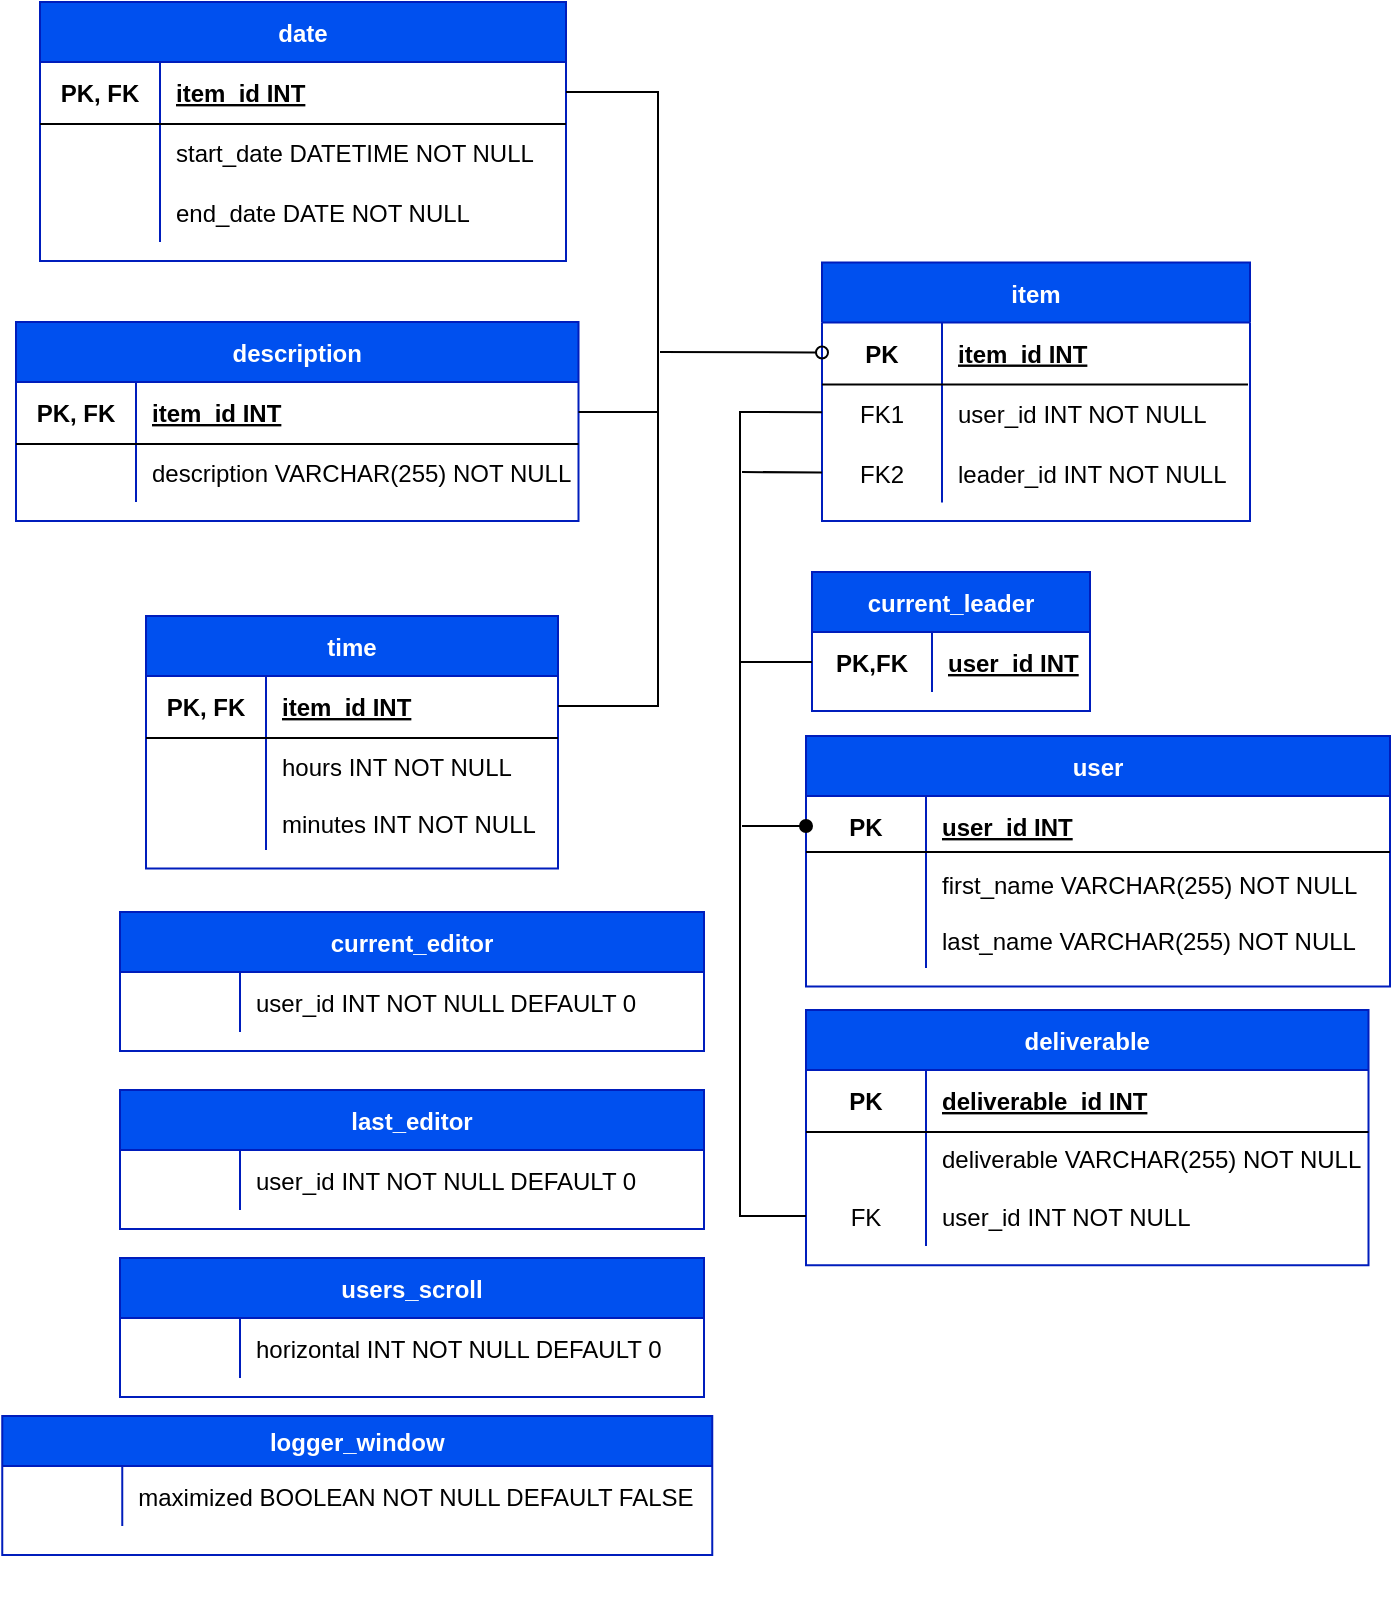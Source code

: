 <mxfile version="14.1.8" type="device"><diagram id="bYAOIsTHdRPR66ZtjGX8" name="Page-1"><mxGraphModel dx="1712" dy="1610" grid="0" gridSize="10" guides="1" tooltips="1" connect="1" arrows="1" fold="1" page="1" pageScale="1" pageWidth="850" pageHeight="1100" math="0" shadow="0"><root><mxCell id="0"/><mxCell id="1" parent="0"/><mxCell id="xfHz_J1VuN-92PHyVg03-23" value="" style="group" parent="1" vertex="1" connectable="0"><mxGeometry x="-770" y="-735" width="281.25" height="99.5" as="geometry"/></mxCell><mxCell id="xfHz_J1VuN-92PHyVg03-24" value="description" style="shape=table;startSize=30;container=1;collapsible=1;childLayout=tableLayout;fixedRows=1;rowLines=0;fontStyle=1;align=center;resizeLast=1;fillColor=#0050ef;strokeColor=#001DBC;fontColor=#ffffff;" parent="xfHz_J1VuN-92PHyVg03-23" vertex="1"><mxGeometry width="281.25" height="99.5" as="geometry"/></mxCell><mxCell id="xfHz_J1VuN-92PHyVg03-25" value="" style="shape=partialRectangle;collapsible=0;dropTarget=0;pointerEvents=0;fillColor=none;top=0;left=0;bottom=0;right=0;points=[[0,0.5],[1,0.5]];portConstraint=eastwest;" parent="xfHz_J1VuN-92PHyVg03-24" vertex="1"><mxGeometry y="30" width="281.25" height="30" as="geometry"/></mxCell><mxCell id="xfHz_J1VuN-92PHyVg03-26" value="PK, FK" style="shape=partialRectangle;connectable=0;fillColor=none;top=0;left=0;bottom=0;right=0;editable=1;overflow=hidden;fontStyle=1" parent="xfHz_J1VuN-92PHyVg03-25" vertex="1"><mxGeometry width="60" height="30" as="geometry"/></mxCell><mxCell id="xfHz_J1VuN-92PHyVg03-27" value="item_id INT" style="shape=partialRectangle;connectable=0;fillColor=none;top=0;left=0;bottom=0;right=0;align=left;spacingLeft=6;overflow=hidden;fontStyle=5" parent="xfHz_J1VuN-92PHyVg03-25" vertex="1"><mxGeometry x="60" width="221.25" height="30" as="geometry"/></mxCell><mxCell id="xfHz_J1VuN-92PHyVg03-28" style="shape=partialRectangle;collapsible=0;dropTarget=0;pointerEvents=0;fillColor=none;top=0;left=0;bottom=0;right=0;points=[[0,0.5],[1,0.5]];portConstraint=eastwest;" parent="xfHz_J1VuN-92PHyVg03-24" vertex="1"><mxGeometry y="60" width="281.25" height="30" as="geometry"/></mxCell><mxCell id="xfHz_J1VuN-92PHyVg03-29" style="shape=partialRectangle;connectable=0;fillColor=none;top=0;left=0;bottom=0;right=0;editable=1;overflow=hidden;fontStyle=0" parent="xfHz_J1VuN-92PHyVg03-28" vertex="1"><mxGeometry width="60" height="30" as="geometry"/></mxCell><mxCell id="xfHz_J1VuN-92PHyVg03-30" value="description VARCHAR(255) NOT NULL" style="shape=partialRectangle;connectable=0;fillColor=none;top=0;left=0;bottom=0;right=0;align=left;spacingLeft=6;overflow=hidden;fontStyle=0" parent="xfHz_J1VuN-92PHyVg03-28" vertex="1"><mxGeometry x="60" width="221.25" height="30" as="geometry"/></mxCell><mxCell id="xfHz_J1VuN-92PHyVg03-31" value="" style="line;strokeWidth=1;fillColor=none;align=left;verticalAlign=middle;spacingTop=-1;spacingLeft=3;spacingRight=3;rotatable=0;labelPosition=right;points=[];portConstraint=eastwest;" parent="xfHz_J1VuN-92PHyVg03-23" vertex="1"><mxGeometry y="57" width="281.25" height="8" as="geometry"/></mxCell><mxCell id="xfHz_J1VuN-92PHyVg03-51" value="" style="group" parent="1" vertex="1" connectable="0"><mxGeometry x="-375" y="-528" width="292" height="125.25" as="geometry"/></mxCell><mxCell id="xfHz_J1VuN-92PHyVg03-8" value="user" style="shape=table;startSize=30;container=1;collapsible=1;childLayout=tableLayout;fixedRows=1;rowLines=0;fontStyle=1;align=center;resizeLast=1;fillColor=#0050ef;strokeColor=#001DBC;fontColor=#ffffff;" parent="xfHz_J1VuN-92PHyVg03-51" vertex="1"><mxGeometry width="292" height="125.25" as="geometry"/></mxCell><mxCell id="xfHz_J1VuN-92PHyVg03-9" value="" style="shape=partialRectangle;collapsible=0;dropTarget=0;pointerEvents=0;fillColor=none;top=0;left=0;bottom=0;right=0;points=[[0,0.5],[1,0.5]];portConstraint=eastwest;" parent="xfHz_J1VuN-92PHyVg03-8" vertex="1"><mxGeometry y="30" width="292" height="30" as="geometry"/></mxCell><mxCell id="xfHz_J1VuN-92PHyVg03-10" value="PK" style="shape=partialRectangle;connectable=0;fillColor=none;top=0;left=0;bottom=0;right=0;editable=1;overflow=hidden;fontStyle=1" parent="xfHz_J1VuN-92PHyVg03-9" vertex="1"><mxGeometry width="60" height="30" as="geometry"/></mxCell><mxCell id="xfHz_J1VuN-92PHyVg03-11" value="user_id INT" style="shape=partialRectangle;connectable=0;fillColor=none;top=0;left=0;bottom=0;right=0;align=left;spacingLeft=6;overflow=hidden;fontStyle=5" parent="xfHz_J1VuN-92PHyVg03-9" vertex="1"><mxGeometry x="60" width="232" height="30" as="geometry"/></mxCell><mxCell id="xfHz_J1VuN-92PHyVg03-12" style="shape=partialRectangle;collapsible=0;dropTarget=0;pointerEvents=0;fillColor=none;top=0;left=0;bottom=0;right=0;points=[[0,0.5],[1,0.5]];portConstraint=eastwest;" parent="xfHz_J1VuN-92PHyVg03-8" vertex="1"><mxGeometry y="60" width="292" height="28" as="geometry"/></mxCell><mxCell id="xfHz_J1VuN-92PHyVg03-13" value="" style="shape=partialRectangle;connectable=0;fillColor=none;top=0;left=0;bottom=0;right=0;editable=1;overflow=hidden;fontStyle=0" parent="xfHz_J1VuN-92PHyVg03-12" vertex="1"><mxGeometry width="60" height="28" as="geometry"/></mxCell><mxCell id="xfHz_J1VuN-92PHyVg03-14" value="first_name VARCHAR(255) NOT NULL" style="shape=partialRectangle;connectable=0;fillColor=none;top=0;left=0;bottom=0;right=0;align=left;spacingLeft=6;overflow=hidden;fontStyle=0" parent="xfHz_J1VuN-92PHyVg03-12" vertex="1"><mxGeometry x="60" width="232" height="28" as="geometry"/></mxCell><mxCell id="xfHz_J1VuN-92PHyVg03-173" style="shape=partialRectangle;collapsible=0;dropTarget=0;pointerEvents=0;fillColor=none;top=0;left=0;bottom=0;right=0;points=[[0,0.5],[1,0.5]];portConstraint=eastwest;" parent="xfHz_J1VuN-92PHyVg03-8" vertex="1"><mxGeometry y="88" width="292" height="28" as="geometry"/></mxCell><mxCell id="xfHz_J1VuN-92PHyVg03-174" value="" style="shape=partialRectangle;connectable=0;fillColor=none;top=0;left=0;bottom=0;right=0;editable=1;overflow=hidden;fontStyle=0" parent="xfHz_J1VuN-92PHyVg03-173" vertex="1"><mxGeometry width="60" height="28" as="geometry"/></mxCell><mxCell id="xfHz_J1VuN-92PHyVg03-175" value="last_name VARCHAR(255) NOT NULL" style="shape=partialRectangle;connectable=0;fillColor=none;top=0;left=0;bottom=0;right=0;align=left;spacingLeft=6;overflow=hidden;fontStyle=0" parent="xfHz_J1VuN-92PHyVg03-173" vertex="1"><mxGeometry x="60" width="232" height="28" as="geometry"/></mxCell><mxCell id="xfHz_J1VuN-92PHyVg03-50" value="" style="line;strokeWidth=1;fillColor=none;align=left;verticalAlign=middle;spacingTop=-1;spacingLeft=3;spacingRight=3;rotatable=0;labelPosition=right;points=[];portConstraint=eastwest;" parent="xfHz_J1VuN-92PHyVg03-51" vertex="1"><mxGeometry y="54" width="292" height="8" as="geometry"/></mxCell><mxCell id="xfHz_J1VuN-92PHyVg03-55" value="" style="group" parent="1" vertex="1" connectable="0"><mxGeometry x="-705" y="-588" width="206" height="99.5" as="geometry"/></mxCell><mxCell id="xfHz_J1VuN-92PHyVg03-56" value="time" style="shape=table;startSize=30;container=1;collapsible=1;childLayout=tableLayout;fixedRows=1;rowLines=0;fontStyle=1;align=center;resizeLast=1;fillColor=#0050ef;strokeColor=#001DBC;fontColor=#ffffff;" parent="xfHz_J1VuN-92PHyVg03-55" vertex="1"><mxGeometry width="206" height="126.25" as="geometry"/></mxCell><mxCell id="xfHz_J1VuN-92PHyVg03-57" value="" style="shape=partialRectangle;collapsible=0;dropTarget=0;pointerEvents=0;fillColor=none;top=0;left=0;bottom=0;right=0;points=[[0,0.5],[1,0.5]];portConstraint=eastwest;" parent="xfHz_J1VuN-92PHyVg03-56" vertex="1"><mxGeometry y="30" width="206" height="30" as="geometry"/></mxCell><mxCell id="xfHz_J1VuN-92PHyVg03-58" value="PK, FK" style="shape=partialRectangle;connectable=0;fillColor=none;top=0;left=0;bottom=0;right=0;editable=1;overflow=hidden;fontStyle=1" parent="xfHz_J1VuN-92PHyVg03-57" vertex="1"><mxGeometry width="60" height="30" as="geometry"/></mxCell><mxCell id="xfHz_J1VuN-92PHyVg03-59" value="item_id INT" style="shape=partialRectangle;connectable=0;fillColor=none;top=0;left=0;bottom=0;right=0;align=left;spacingLeft=6;overflow=hidden;fontStyle=5" parent="xfHz_J1VuN-92PHyVg03-57" vertex="1"><mxGeometry x="60" width="146" height="30" as="geometry"/></mxCell><mxCell id="xfHz_J1VuN-92PHyVg03-63" style="shape=partialRectangle;collapsible=0;dropTarget=0;pointerEvents=0;fillColor=none;top=0;left=0;bottom=0;right=0;points=[[0,0.5],[1,0.5]];portConstraint=eastwest;" parent="xfHz_J1VuN-92PHyVg03-56" vertex="1"><mxGeometry y="60" width="206" height="30" as="geometry"/></mxCell><mxCell id="xfHz_J1VuN-92PHyVg03-64" style="shape=partialRectangle;connectable=0;fillColor=none;top=0;left=0;bottom=0;right=0;editable=1;overflow=hidden;fontStyle=0" parent="xfHz_J1VuN-92PHyVg03-63" vertex="1"><mxGeometry width="60" height="30" as="geometry"/></mxCell><mxCell id="xfHz_J1VuN-92PHyVg03-65" value="hours INT NOT NULL" style="shape=partialRectangle;connectable=0;fillColor=none;top=0;left=0;bottom=0;right=0;align=left;spacingLeft=6;overflow=hidden;fontStyle=0" parent="xfHz_J1VuN-92PHyVg03-63" vertex="1"><mxGeometry x="60" width="146" height="30" as="geometry"/></mxCell><mxCell id="xfHz_J1VuN-92PHyVg03-143" style="shape=partialRectangle;collapsible=0;dropTarget=0;pointerEvents=0;fillColor=none;top=0;left=0;bottom=0;right=0;points=[[0,0.5],[1,0.5]];portConstraint=eastwest;" parent="xfHz_J1VuN-92PHyVg03-56" vertex="1"><mxGeometry y="90" width="206" height="27" as="geometry"/></mxCell><mxCell id="xfHz_J1VuN-92PHyVg03-144" style="shape=partialRectangle;connectable=0;fillColor=none;top=0;left=0;bottom=0;right=0;editable=1;overflow=hidden;fontStyle=0" parent="xfHz_J1VuN-92PHyVg03-143" vertex="1"><mxGeometry width="60" height="27" as="geometry"/></mxCell><mxCell id="xfHz_J1VuN-92PHyVg03-145" value="minutes INT NOT NULL" style="shape=partialRectangle;connectable=0;fillColor=none;top=0;left=0;bottom=0;right=0;align=left;spacingLeft=6;overflow=hidden;fontStyle=0" parent="xfHz_J1VuN-92PHyVg03-143" vertex="1"><mxGeometry x="60" width="146" height="27" as="geometry"/></mxCell><mxCell id="xfHz_J1VuN-92PHyVg03-66" value="" style="line;strokeWidth=1;fillColor=none;align=left;verticalAlign=middle;spacingTop=-1;spacingLeft=3;spacingRight=3;rotatable=0;labelPosition=right;points=[];portConstraint=eastwest;" parent="xfHz_J1VuN-92PHyVg03-55" vertex="1"><mxGeometry y="57" width="206" height="8" as="geometry"/></mxCell><mxCell id="xfHz_J1VuN-92PHyVg03-67" value="" style="group" parent="1" vertex="1" connectable="0"><mxGeometry x="-758" y="-895" width="263" height="99.5" as="geometry"/></mxCell><mxCell id="xfHz_J1VuN-92PHyVg03-68" value="date" style="shape=table;startSize=30;container=1;collapsible=1;childLayout=tableLayout;fixedRows=1;rowLines=0;fontStyle=1;align=center;resizeLast=1;fillColor=#0050ef;strokeColor=#001DBC;fontColor=#ffffff;" parent="xfHz_J1VuN-92PHyVg03-67" vertex="1"><mxGeometry width="263" height="129.5" as="geometry"/></mxCell><mxCell id="xfHz_J1VuN-92PHyVg03-69" value="" style="shape=partialRectangle;collapsible=0;dropTarget=0;pointerEvents=0;fillColor=none;top=0;left=0;bottom=0;right=0;points=[[0,0.5],[1,0.5]];portConstraint=eastwest;" parent="xfHz_J1VuN-92PHyVg03-68" vertex="1"><mxGeometry y="30" width="263" height="30" as="geometry"/></mxCell><mxCell id="xfHz_J1VuN-92PHyVg03-70" value="PK, FK" style="shape=partialRectangle;connectable=0;fillColor=none;top=0;left=0;bottom=0;right=0;editable=1;overflow=hidden;fontStyle=1" parent="xfHz_J1VuN-92PHyVg03-69" vertex="1"><mxGeometry width="60" height="30" as="geometry"/></mxCell><mxCell id="xfHz_J1VuN-92PHyVg03-71" value="item_id INT" style="shape=partialRectangle;connectable=0;fillColor=none;top=0;left=0;bottom=0;right=0;align=left;spacingLeft=6;overflow=hidden;fontStyle=5" parent="xfHz_J1VuN-92PHyVg03-69" vertex="1"><mxGeometry x="60" width="203" height="30" as="geometry"/></mxCell><mxCell id="xfHz_J1VuN-92PHyVg03-75" style="shape=partialRectangle;collapsible=0;dropTarget=0;pointerEvents=0;fillColor=none;top=0;left=0;bottom=0;right=0;points=[[0,0.5],[1,0.5]];portConstraint=eastwest;" parent="xfHz_J1VuN-92PHyVg03-68" vertex="1"><mxGeometry y="60" width="263" height="30" as="geometry"/></mxCell><mxCell id="xfHz_J1VuN-92PHyVg03-76" style="shape=partialRectangle;connectable=0;fillColor=none;top=0;left=0;bottom=0;right=0;editable=1;overflow=hidden;fontStyle=0" parent="xfHz_J1VuN-92PHyVg03-75" vertex="1"><mxGeometry width="60" height="30" as="geometry"/></mxCell><mxCell id="xfHz_J1VuN-92PHyVg03-77" value="start_date DATETIME NOT NULL" style="shape=partialRectangle;connectable=0;fillColor=none;top=0;left=0;bottom=0;right=0;align=left;spacingLeft=6;overflow=hidden;fontStyle=0" parent="xfHz_J1VuN-92PHyVg03-75" vertex="1"><mxGeometry x="60" width="203" height="30" as="geometry"/></mxCell><mxCell id="2pNxpR_D9z3zoLVvetcD-47" style="shape=partialRectangle;collapsible=0;dropTarget=0;pointerEvents=0;fillColor=none;top=0;left=0;bottom=0;right=0;points=[[0,0.5],[1,0.5]];portConstraint=eastwest;" parent="xfHz_J1VuN-92PHyVg03-68" vertex="1"><mxGeometry y="90" width="263" height="30" as="geometry"/></mxCell><mxCell id="2pNxpR_D9z3zoLVvetcD-48" style="shape=partialRectangle;connectable=0;fillColor=none;top=0;left=0;bottom=0;right=0;editable=1;overflow=hidden;fontStyle=0" parent="2pNxpR_D9z3zoLVvetcD-47" vertex="1"><mxGeometry width="60" height="30" as="geometry"/></mxCell><mxCell id="2pNxpR_D9z3zoLVvetcD-49" value="end_date DATE NOT NULL" style="shape=partialRectangle;connectable=0;fillColor=none;top=0;left=0;bottom=0;right=0;align=left;spacingLeft=6;overflow=hidden;fontStyle=0" parent="2pNxpR_D9z3zoLVvetcD-47" vertex="1"><mxGeometry x="60" width="203" height="30" as="geometry"/></mxCell><mxCell id="xfHz_J1VuN-92PHyVg03-78" value="" style="line;strokeWidth=1;fillColor=none;align=left;verticalAlign=middle;spacingTop=-1;spacingLeft=3;spacingRight=3;rotatable=0;labelPosition=right;points=[];portConstraint=eastwest;" parent="xfHz_J1VuN-92PHyVg03-67" vertex="1"><mxGeometry y="57" width="263" height="8" as="geometry"/></mxCell><mxCell id="xfHz_J1VuN-92PHyVg03-150" value="" style="group" parent="1" vertex="1" connectable="0"><mxGeometry x="-367" y="-764.75" width="239" height="129.25" as="geometry"/></mxCell><mxCell id="xfHz_J1VuN-92PHyVg03-151" value="item" style="shape=table;startSize=30;container=1;collapsible=1;childLayout=tableLayout;fixedRows=1;rowLines=0;fontStyle=1;align=center;resizeLast=1;fillColor=#0050ef;strokeColor=#001DBC;fontColor=#ffffff;" parent="xfHz_J1VuN-92PHyVg03-150" vertex="1"><mxGeometry width="214" height="129.25" as="geometry"/></mxCell><mxCell id="xfHz_J1VuN-92PHyVg03-152" value="" style="shape=partialRectangle;collapsible=0;dropTarget=0;pointerEvents=0;fillColor=none;top=0;left=0;bottom=0;right=0;points=[[0,0.5],[1,0.5]];portConstraint=eastwest;" parent="xfHz_J1VuN-92PHyVg03-151" vertex="1"><mxGeometry y="30" width="214" height="30" as="geometry"/></mxCell><mxCell id="xfHz_J1VuN-92PHyVg03-153" value="PK" style="shape=partialRectangle;connectable=0;fillColor=none;top=0;left=0;bottom=0;right=0;editable=1;overflow=hidden;fontStyle=1" parent="xfHz_J1VuN-92PHyVg03-152" vertex="1"><mxGeometry width="60" height="30" as="geometry"/></mxCell><mxCell id="xfHz_J1VuN-92PHyVg03-154" value="item_id INT" style="shape=partialRectangle;connectable=0;fillColor=none;top=0;left=0;bottom=0;right=0;align=left;spacingLeft=6;overflow=hidden;fontStyle=5" parent="xfHz_J1VuN-92PHyVg03-152" vertex="1"><mxGeometry x="60" width="154" height="30" as="geometry"/></mxCell><mxCell id="2pNxpR_D9z3zoLVvetcD-125" style="shape=partialRectangle;collapsible=0;dropTarget=0;pointerEvents=0;fillColor=none;top=0;left=0;bottom=0;right=0;points=[[0,0.5],[1,0.5]];portConstraint=eastwest;" parent="xfHz_J1VuN-92PHyVg03-151" vertex="1"><mxGeometry y="60" width="214" height="30" as="geometry"/></mxCell><mxCell id="2pNxpR_D9z3zoLVvetcD-126" value="FK1" style="shape=partialRectangle;connectable=0;fillColor=none;top=0;left=0;bottom=0;right=0;editable=1;overflow=hidden;fontStyle=0" parent="2pNxpR_D9z3zoLVvetcD-125" vertex="1"><mxGeometry width="60" height="30" as="geometry"/></mxCell><mxCell id="2pNxpR_D9z3zoLVvetcD-127" value="user_id INT NOT NULL" style="shape=partialRectangle;connectable=0;fillColor=none;top=0;left=0;bottom=0;right=0;align=left;spacingLeft=6;overflow=hidden;fontStyle=0" parent="2pNxpR_D9z3zoLVvetcD-125" vertex="1"><mxGeometry x="60" width="154" height="30" as="geometry"/></mxCell><mxCell id="xfHz_J1VuN-92PHyVg03-155" style="shape=partialRectangle;collapsible=0;dropTarget=0;pointerEvents=0;fillColor=none;top=0;left=0;bottom=0;right=0;points=[[0,0.5],[1,0.5]];portConstraint=eastwest;" parent="xfHz_J1VuN-92PHyVg03-151" vertex="1"><mxGeometry y="90" width="214" height="30" as="geometry"/></mxCell><mxCell id="xfHz_J1VuN-92PHyVg03-156" value="FK2" style="shape=partialRectangle;connectable=0;fillColor=none;top=0;left=0;bottom=0;right=0;editable=1;overflow=hidden;fontStyle=0" parent="xfHz_J1VuN-92PHyVg03-155" vertex="1"><mxGeometry width="60" height="30" as="geometry"/></mxCell><mxCell id="xfHz_J1VuN-92PHyVg03-157" value="leader_id INT NOT NULL" style="shape=partialRectangle;connectable=0;fillColor=none;top=0;left=0;bottom=0;right=0;align=left;spacingLeft=6;overflow=hidden;fontStyle=0" parent="xfHz_J1VuN-92PHyVg03-155" vertex="1"><mxGeometry x="60" width="154" height="30" as="geometry"/></mxCell><mxCell id="xfHz_J1VuN-92PHyVg03-164" value="" style="line;strokeWidth=1;fillColor=none;align=left;verticalAlign=middle;spacingTop=-1;spacingLeft=3;spacingRight=3;rotatable=0;labelPosition=right;points=[];portConstraint=eastwest;" parent="xfHz_J1VuN-92PHyVg03-150" vertex="1"><mxGeometry y="57" width="213" height="8" as="geometry"/></mxCell><mxCell id="2pNxpR_D9z3zoLVvetcD-2" value="" style="group" parent="1" vertex="1" connectable="0"><mxGeometry x="-375" y="-391" width="281.25" height="99.5" as="geometry"/></mxCell><mxCell id="2pNxpR_D9z3zoLVvetcD-3" value="deliverable" style="shape=table;startSize=30;container=1;collapsible=1;childLayout=tableLayout;fixedRows=1;rowLines=0;fontStyle=1;align=center;resizeLast=1;fillColor=#0050ef;strokeColor=#001DBC;fontColor=#ffffff;" parent="2pNxpR_D9z3zoLVvetcD-2" vertex="1"><mxGeometry width="281.25" height="127.65" as="geometry"/></mxCell><mxCell id="2pNxpR_D9z3zoLVvetcD-4" value="" style="shape=partialRectangle;collapsible=0;dropTarget=0;pointerEvents=0;fillColor=none;top=0;left=0;bottom=0;right=0;points=[[0,0.5],[1,0.5]];portConstraint=eastwest;" parent="2pNxpR_D9z3zoLVvetcD-3" vertex="1"><mxGeometry y="30" width="281.25" height="30" as="geometry"/></mxCell><mxCell id="2pNxpR_D9z3zoLVvetcD-5" value="PK" style="shape=partialRectangle;connectable=0;fillColor=none;top=0;left=0;bottom=0;right=0;editable=1;overflow=hidden;fontStyle=1" parent="2pNxpR_D9z3zoLVvetcD-4" vertex="1"><mxGeometry width="60" height="30" as="geometry"/></mxCell><mxCell id="2pNxpR_D9z3zoLVvetcD-6" value="deliverable_id INT" style="shape=partialRectangle;connectable=0;fillColor=none;top=0;left=0;bottom=0;right=0;align=left;spacingLeft=6;overflow=hidden;fontStyle=5" parent="2pNxpR_D9z3zoLVvetcD-4" vertex="1"><mxGeometry x="60" width="221.25" height="30" as="geometry"/></mxCell><mxCell id="2pNxpR_D9z3zoLVvetcD-44" style="shape=partialRectangle;collapsible=0;dropTarget=0;pointerEvents=0;fillColor=none;top=0;left=0;bottom=0;right=0;points=[[0,0.5],[1,0.5]];portConstraint=eastwest;" parent="2pNxpR_D9z3zoLVvetcD-3" vertex="1"><mxGeometry y="60" width="281.25" height="28" as="geometry"/></mxCell><mxCell id="2pNxpR_D9z3zoLVvetcD-45" style="shape=partialRectangle;connectable=0;fillColor=none;top=0;left=0;bottom=0;right=0;editable=1;overflow=hidden;fontStyle=0" parent="2pNxpR_D9z3zoLVvetcD-44" vertex="1"><mxGeometry width="60" height="28" as="geometry"/></mxCell><mxCell id="2pNxpR_D9z3zoLVvetcD-46" value="deliverable VARCHAR(255) NOT NULL" style="shape=partialRectangle;connectable=0;fillColor=none;top=0;left=0;bottom=0;right=0;align=left;spacingLeft=6;overflow=hidden;fontStyle=0" parent="2pNxpR_D9z3zoLVvetcD-44" vertex="1"><mxGeometry x="60" width="221.25" height="28" as="geometry"/></mxCell><mxCell id="2pNxpR_D9z3zoLVvetcD-7" style="shape=partialRectangle;collapsible=0;dropTarget=0;pointerEvents=0;fillColor=none;top=0;left=0;bottom=0;right=0;points=[[0,0.5],[1,0.5]];portConstraint=eastwest;" parent="2pNxpR_D9z3zoLVvetcD-3" vertex="1"><mxGeometry y="88" width="281.25" height="30" as="geometry"/></mxCell><mxCell id="2pNxpR_D9z3zoLVvetcD-8" value="FK" style="shape=partialRectangle;connectable=0;fillColor=none;top=0;left=0;bottom=0;right=0;editable=1;overflow=hidden;fontStyle=0" parent="2pNxpR_D9z3zoLVvetcD-7" vertex="1"><mxGeometry width="60" height="30" as="geometry"/></mxCell><mxCell id="2pNxpR_D9z3zoLVvetcD-9" value="user_id INT NOT NULL" style="shape=partialRectangle;connectable=0;fillColor=none;top=0;left=0;bottom=0;right=0;align=left;spacingLeft=6;overflow=hidden;fontStyle=0" parent="2pNxpR_D9z3zoLVvetcD-7" vertex="1"><mxGeometry x="60" width="221.25" height="30" as="geometry"/></mxCell><mxCell id="2pNxpR_D9z3zoLVvetcD-10" value="" style="line;strokeWidth=1;fillColor=none;align=left;verticalAlign=middle;spacingTop=-1;spacingLeft=3;spacingRight=3;rotatable=0;labelPosition=right;points=[];portConstraint=eastwest;" parent="2pNxpR_D9z3zoLVvetcD-2" vertex="1"><mxGeometry y="57" width="281.25" height="8" as="geometry"/></mxCell><mxCell id="2pNxpR_D9z3zoLVvetcD-129" value="" style="endArrow=none;html=1;rounded=0;exitX=0;exitY=0.5;exitDx=0;exitDy=0;" parent="1" source="2pNxpR_D9z3zoLVvetcD-7" target="2pNxpR_D9z3zoLVvetcD-125" edge="1"><mxGeometry width="50" height="50" relative="1" as="geometry"><mxPoint x="-459" y="-196" as="sourcePoint"/><mxPoint x="-393" y="-711" as="targetPoint"/><Array as="points"><mxPoint x="-408" y="-288"/><mxPoint x="-408" y="-568"/><mxPoint x="-408" y="-690"/></Array></mxGeometry></mxCell><mxCell id="2pNxpR_D9z3zoLVvetcD-130" value="" style="endArrow=none;html=1;entryX=1;entryY=0.5;entryDx=0;entryDy=0;rounded=0;exitX=1;exitY=0.5;exitDx=0;exitDy=0;" parent="1" source="xfHz_J1VuN-92PHyVg03-57" target="xfHz_J1VuN-92PHyVg03-69" edge="1"><mxGeometry width="50" height="50" relative="1" as="geometry"><mxPoint x="-361.63" y="-349" as="sourcePoint"/><mxPoint x="-346" y="-687" as="targetPoint"/><Array as="points"><mxPoint x="-449" y="-543"/><mxPoint x="-449" y="-850"/></Array></mxGeometry></mxCell><mxCell id="2pNxpR_D9z3zoLVvetcD-131" value="" style="endArrow=none;html=1;exitX=1;exitY=0.5;exitDx=0;exitDy=0;rounded=0;" parent="1" source="xfHz_J1VuN-92PHyVg03-25" edge="1"><mxGeometry width="50" height="50" relative="1" as="geometry"><mxPoint x="-472" y="-609" as="sourcePoint"/><mxPoint x="-449" y="-690" as="targetPoint"/></mxGeometry></mxCell><mxCell id="2pNxpR_D9z3zoLVvetcD-132" value="" style="endArrow=oval;html=1;entryX=0;entryY=0.5;entryDx=0;entryDy=0;rounded=0;endFill=0;" parent="1" target="xfHz_J1VuN-92PHyVg03-152" edge="1"><mxGeometry width="50" height="50" relative="1" as="geometry"><mxPoint x="-448" y="-720" as="sourcePoint"/><mxPoint x="-440" y="-551" as="targetPoint"/></mxGeometry></mxCell><mxCell id="2pNxpR_D9z3zoLVvetcD-133" value="" style="endArrow=none;html=1;entryX=0;entryY=0.5;entryDx=0;entryDy=0;rounded=0;" parent="1" target="xfHz_J1VuN-92PHyVg03-155" edge="1"><mxGeometry width="50" height="50" relative="1" as="geometry"><mxPoint x="-407" y="-660" as="sourcePoint"/><mxPoint x="-347" y="-588" as="targetPoint"/></mxGeometry></mxCell><mxCell id="2pNxpR_D9z3zoLVvetcD-134" value="" style="endArrow=oval;html=1;entryX=0;entryY=0.5;entryDx=0;entryDy=0;rounded=0;endFill=1;" parent="1" target="xfHz_J1VuN-92PHyVg03-9" edge="1"><mxGeometry width="50" height="50" relative="1" as="geometry"><mxPoint x="-407" y="-483" as="sourcePoint"/><mxPoint x="-347" y="-528" as="targetPoint"/></mxGeometry></mxCell><mxCell id="g5DiEKOB-vO-3vB16n4p-28" value="" style="group" parent="1" vertex="1" connectable="0"><mxGeometry x="-718" y="-440" width="292" height="99.5" as="geometry"/></mxCell><mxCell id="g5DiEKOB-vO-3vB16n4p-29" value="current_editor" style="shape=table;startSize=30;container=1;collapsible=1;childLayout=tableLayout;fixedRows=1;rowLines=0;fontStyle=1;align=center;resizeLast=1;fillColor=#0050ef;strokeColor=#001DBC;fontColor=#ffffff;" parent="g5DiEKOB-vO-3vB16n4p-28" vertex="1"><mxGeometry width="292" height="69.5" as="geometry"/></mxCell><mxCell id="g5DiEKOB-vO-3vB16n4p-30" style="shape=partialRectangle;collapsible=0;dropTarget=0;pointerEvents=0;fillColor=none;top=0;left=0;bottom=0;right=0;points=[[0,0.5],[1,0.5]];portConstraint=eastwest;" parent="g5DiEKOB-vO-3vB16n4p-29" vertex="1"><mxGeometry y="30" width="292" height="30" as="geometry"/></mxCell><mxCell id="g5DiEKOB-vO-3vB16n4p-31" value="" style="shape=partialRectangle;connectable=0;fillColor=none;top=0;left=0;bottom=0;right=0;editable=1;overflow=hidden;fontStyle=0" parent="g5DiEKOB-vO-3vB16n4p-30" vertex="1"><mxGeometry width="60" height="30" as="geometry"/></mxCell><mxCell id="g5DiEKOB-vO-3vB16n4p-32" value="user_id INT NOT NULL DEFAULT 0" style="shape=partialRectangle;connectable=0;fillColor=none;top=0;left=0;bottom=0;right=0;align=left;spacingLeft=6;overflow=hidden;fontStyle=0" parent="g5DiEKOB-vO-3vB16n4p-30" vertex="1"><mxGeometry x="60" width="232" height="30" as="geometry"/></mxCell><mxCell id="g5DiEKOB-vO-3vB16n4p-44" value="" style="group" parent="1" vertex="1" connectable="0"><mxGeometry x="-718" y="-351" width="292" height="99.5" as="geometry"/></mxCell><mxCell id="g5DiEKOB-vO-3vB16n4p-45" value="last_editor" style="shape=table;startSize=30;container=1;collapsible=1;childLayout=tableLayout;fixedRows=1;rowLines=0;fontStyle=1;align=center;resizeLast=1;fillColor=#0050ef;strokeColor=#001DBC;fontColor=#ffffff;" parent="g5DiEKOB-vO-3vB16n4p-44" vertex="1"><mxGeometry width="292" height="69.5" as="geometry"/></mxCell><mxCell id="g5DiEKOB-vO-3vB16n4p-46" style="shape=partialRectangle;collapsible=0;dropTarget=0;pointerEvents=0;fillColor=none;top=0;left=0;bottom=0;right=0;points=[[0,0.5],[1,0.5]];portConstraint=eastwest;" parent="g5DiEKOB-vO-3vB16n4p-45" vertex="1"><mxGeometry y="30" width="292" height="30" as="geometry"/></mxCell><mxCell id="g5DiEKOB-vO-3vB16n4p-47" value="" style="shape=partialRectangle;connectable=0;fillColor=none;top=0;left=0;bottom=0;right=0;editable=1;overflow=hidden;fontStyle=0" parent="g5DiEKOB-vO-3vB16n4p-46" vertex="1"><mxGeometry width="60" height="30" as="geometry"/></mxCell><mxCell id="g5DiEKOB-vO-3vB16n4p-48" value="user_id INT NOT NULL DEFAULT 0" style="shape=partialRectangle;connectable=0;fillColor=none;top=0;left=0;bottom=0;right=0;align=left;spacingLeft=6;overflow=hidden;fontStyle=0" parent="g5DiEKOB-vO-3vB16n4p-46" vertex="1"><mxGeometry x="60" width="232" height="30" as="geometry"/></mxCell><mxCell id="g5DiEKOB-vO-3vB16n4p-57" value="" style="group" parent="1" vertex="1" connectable="0"><mxGeometry x="-372" y="-610" width="292" height="99.5" as="geometry"/></mxCell><mxCell id="g5DiEKOB-vO-3vB16n4p-58" value="current_leader" style="shape=table;startSize=30;container=1;collapsible=1;childLayout=tableLayout;fixedRows=1;rowLines=0;fontStyle=1;align=center;resizeLast=1;fillColor=#0050ef;strokeColor=#001DBC;fontColor=#ffffff;" parent="g5DiEKOB-vO-3vB16n4p-57" vertex="1"><mxGeometry width="139" height="69.5" as="geometry"/></mxCell><mxCell id="g5DiEKOB-vO-3vB16n4p-59" style="shape=partialRectangle;collapsible=0;dropTarget=0;pointerEvents=0;fillColor=none;top=0;left=0;bottom=0;right=0;points=[[0,0.5],[1,0.5]];portConstraint=eastwest;" parent="g5DiEKOB-vO-3vB16n4p-58" vertex="1"><mxGeometry y="30" width="139" height="30" as="geometry"/></mxCell><mxCell id="g5DiEKOB-vO-3vB16n4p-60" value="PK,FK" style="shape=partialRectangle;connectable=0;fillColor=none;top=0;left=0;bottom=0;right=0;editable=1;overflow=hidden;fontStyle=1" parent="g5DiEKOB-vO-3vB16n4p-59" vertex="1"><mxGeometry width="60" height="30" as="geometry"/></mxCell><mxCell id="g5DiEKOB-vO-3vB16n4p-61" value="user_id INT" style="shape=partialRectangle;connectable=0;fillColor=none;top=0;left=0;bottom=0;right=0;align=left;spacingLeft=6;overflow=hidden;fontStyle=5" parent="g5DiEKOB-vO-3vB16n4p-59" vertex="1"><mxGeometry x="60" width="79" height="30" as="geometry"/></mxCell><mxCell id="soLDgxW30mxZeTH7_8PE-1" value="" style="endArrow=none;html=1;entryX=0;entryY=0.5;entryDx=0;entryDy=0;rounded=0;" parent="1" target="g5DiEKOB-vO-3vB16n4p-59" edge="1"><mxGeometry width="50" height="50" relative="1" as="geometry"><mxPoint x="-408" y="-565" as="sourcePoint"/><mxPoint x="-357" y="-649.75" as="targetPoint"/></mxGeometry></mxCell><mxCell id="etwPkXTbiou0km0oCT_o-11" value="" style="group" vertex="1" connectable="0" parent="1"><mxGeometry x="-718" y="-267" width="296.13" height="178.5" as="geometry"/></mxCell><mxCell id="etwPkXTbiou0km0oCT_o-12" value="users_scroll" style="shape=table;startSize=30;container=1;collapsible=1;childLayout=tableLayout;fixedRows=1;rowLines=0;fontStyle=1;align=center;resizeLast=1;fillColor=#0050ef;strokeColor=#001DBC;fontColor=#ffffff;" vertex="1" parent="etwPkXTbiou0km0oCT_o-11"><mxGeometry width="292" height="69.5" as="geometry"/></mxCell><mxCell id="etwPkXTbiou0km0oCT_o-13" style="shape=partialRectangle;collapsible=0;dropTarget=0;pointerEvents=0;fillColor=none;top=0;left=0;bottom=0;right=0;points=[[0,0.5],[1,0.5]];portConstraint=eastwest;" vertex="1" parent="etwPkXTbiou0km0oCT_o-12"><mxGeometry y="30" width="292" height="30" as="geometry"/></mxCell><mxCell id="etwPkXTbiou0km0oCT_o-14" value="" style="shape=partialRectangle;connectable=0;fillColor=none;top=0;left=0;bottom=0;right=0;editable=1;overflow=hidden;fontStyle=0" vertex="1" parent="etwPkXTbiou0km0oCT_o-13"><mxGeometry width="60" height="30" as="geometry"/></mxCell><mxCell id="etwPkXTbiou0km0oCT_o-15" value="horizontal INT NOT NULL DEFAULT 0" style="shape=partialRectangle;connectable=0;fillColor=none;top=0;left=0;bottom=0;right=0;align=left;spacingLeft=6;overflow=hidden;fontStyle=0" vertex="1" parent="etwPkXTbiou0km0oCT_o-13"><mxGeometry x="60" width="232" height="30" as="geometry"/></mxCell><mxCell id="etwPkXTbiou0km0oCT_o-6" value="" style="group" vertex="1" connectable="0" parent="etwPkXTbiou0km0oCT_o-11"><mxGeometry x="-58.87" y="79" width="355" height="99.5" as="geometry"/></mxCell><mxCell id="etwPkXTbiou0km0oCT_o-7" value="logger_window" style="shape=table;startSize=25;container=1;collapsible=1;childLayout=tableLayout;fixedRows=1;rowLines=0;fontStyle=1;align=center;resizeLast=1;fillColor=#0050ef;strokeColor=#001DBC;fontColor=#ffffff;" vertex="1" parent="etwPkXTbiou0km0oCT_o-6"><mxGeometry width="355" height="69.5" as="geometry"/></mxCell><mxCell id="etwPkXTbiou0km0oCT_o-8" style="shape=partialRectangle;collapsible=0;dropTarget=0;pointerEvents=0;fillColor=none;top=0;left=0;bottom=0;right=0;points=[[0,0.5],[1,0.5]];portConstraint=eastwest;" vertex="1" parent="etwPkXTbiou0km0oCT_o-7"><mxGeometry y="25" width="355" height="30" as="geometry"/></mxCell><mxCell id="etwPkXTbiou0km0oCT_o-9" value="" style="shape=partialRectangle;connectable=0;fillColor=none;top=0;left=0;bottom=0;right=0;editable=1;overflow=hidden;fontStyle=0" vertex="1" parent="etwPkXTbiou0km0oCT_o-8"><mxGeometry width="60" height="30" as="geometry"/></mxCell><mxCell id="etwPkXTbiou0km0oCT_o-10" value="maximized BOOLEAN NOT NULL DEFAULT FALSE" style="shape=partialRectangle;connectable=0;fillColor=none;top=0;left=0;bottom=0;right=0;align=left;spacingLeft=6;overflow=hidden;fontStyle=0" vertex="1" parent="etwPkXTbiou0km0oCT_o-8"><mxGeometry x="60" width="295" height="30" as="geometry"/></mxCell></root></mxGraphModel></diagram></mxfile>